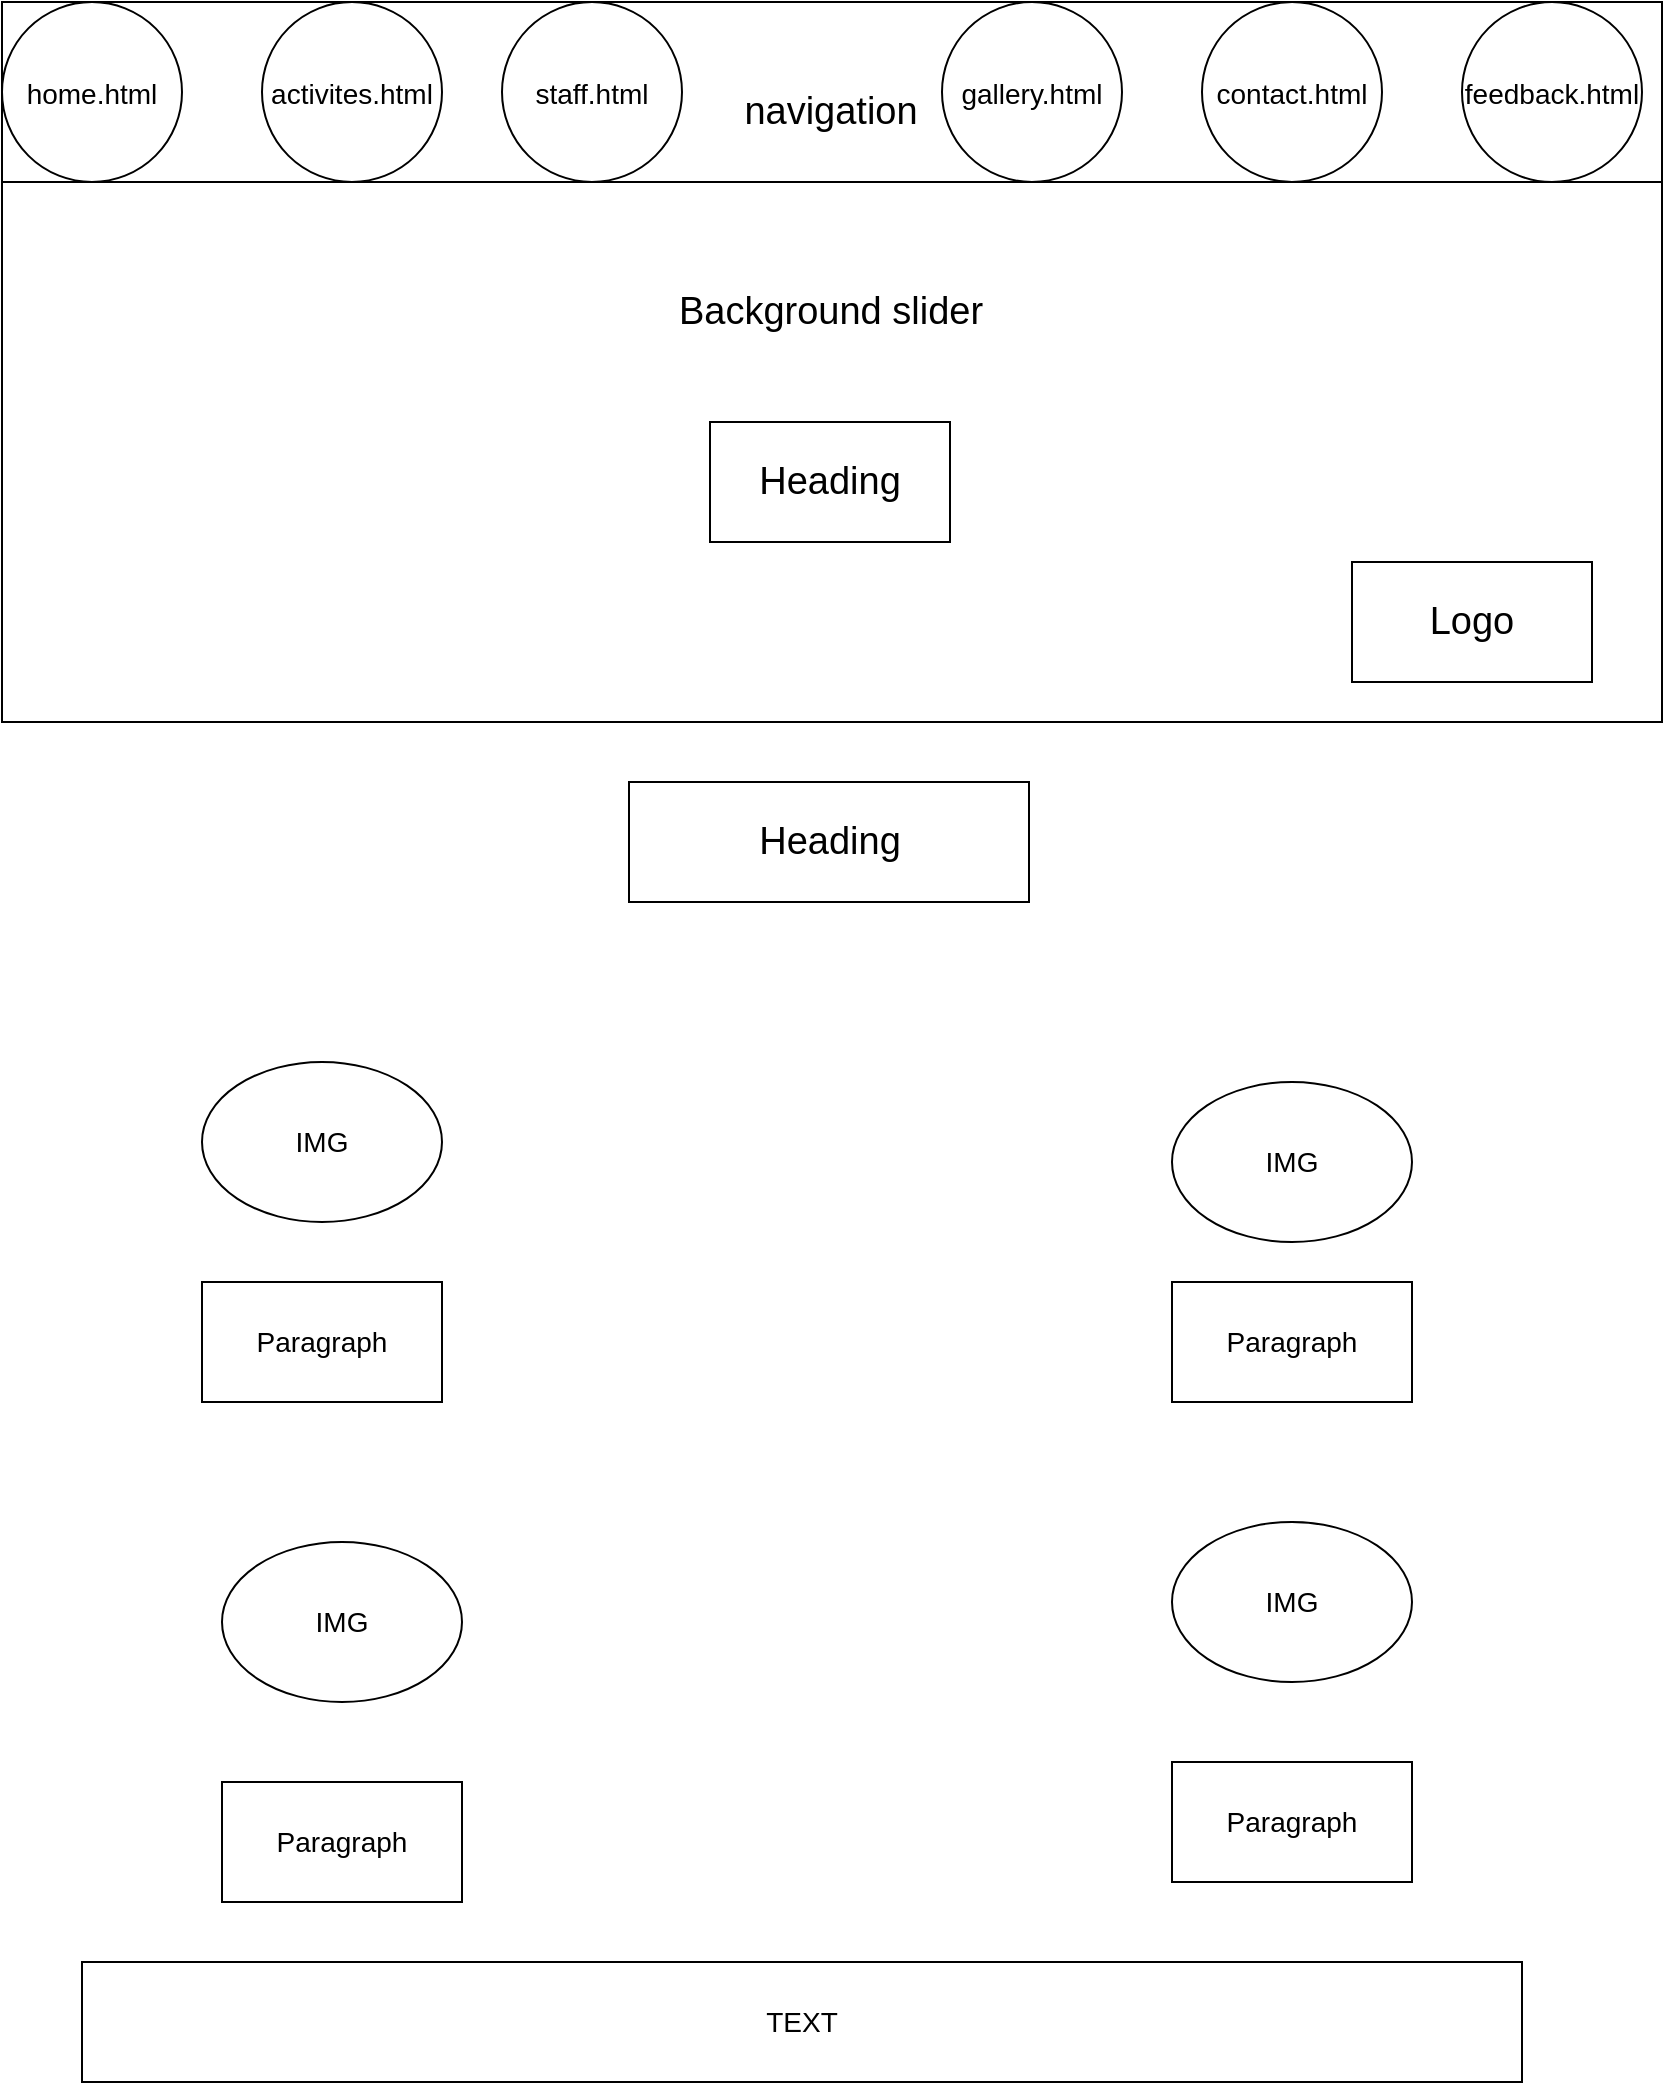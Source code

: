 <mxfile version="17.2.4" type="device"><diagram id="C5RBs43oDa-KdzZeNtuy" name="Page-1"><mxGraphModel dx="2249" dy="4212" grid="1" gridSize="10" guides="1" tooltips="1" connect="1" arrows="1" fold="1" page="1" pageScale="1" pageWidth="827" pageHeight="1169" math="0" shadow="0"><root><mxCell id="WIyWlLk6GJQsqaUBKTNV-0"/><mxCell id="WIyWlLk6GJQsqaUBKTNV-1" parent="WIyWlLk6GJQsqaUBKTNV-0"/><mxCell id="8-tYj_rFMcN3LkzUVkWV-0" value="" style="rounded=0;whiteSpace=wrap;html=1;" vertex="1" parent="WIyWlLk6GJQsqaUBKTNV-1"><mxGeometry x="-530" y="-3060" width="830" height="90" as="geometry"/></mxCell><mxCell id="8-tYj_rFMcN3LkzUVkWV-1" value="" style="rounded=0;whiteSpace=wrap;html=1;fontSize=19;" vertex="1" parent="WIyWlLk6GJQsqaUBKTNV-1"><mxGeometry x="-530" y="-2970" width="830" height="270" as="geometry"/></mxCell><mxCell id="8-tYj_rFMcN3LkzUVkWV-3" value="Heading" style="rounded=0;whiteSpace=wrap;html=1;fontSize=19;" vertex="1" parent="WIyWlLk6GJQsqaUBKTNV-1"><mxGeometry x="-176" y="-2850" width="120" height="60" as="geometry"/></mxCell><mxCell id="8-tYj_rFMcN3LkzUVkWV-6" value="Background slider" style="text;html=1;resizable=0;autosize=1;align=center;verticalAlign=middle;points=[];fillColor=none;strokeColor=none;rounded=0;fontSize=19;" vertex="1" parent="WIyWlLk6GJQsqaUBKTNV-1"><mxGeometry x="-201" y="-2920" width="170" height="30" as="geometry"/></mxCell><mxCell id="8-tYj_rFMcN3LkzUVkWV-10" value="Logo" style="rounded=0;whiteSpace=wrap;html=1;fontSize=19;" vertex="1" parent="WIyWlLk6GJQsqaUBKTNV-1"><mxGeometry x="145" y="-2780" width="120" height="60" as="geometry"/></mxCell><mxCell id="8-tYj_rFMcN3LkzUVkWV-11" value="&lt;font style=&quot;font-size: 14px&quot;&gt;home.html&lt;/font&gt;" style="ellipse;whiteSpace=wrap;html=1;aspect=fixed;fontSize=19;" vertex="1" parent="WIyWlLk6GJQsqaUBKTNV-1"><mxGeometry x="-530" y="-3060" width="90" height="90" as="geometry"/></mxCell><mxCell id="8-tYj_rFMcN3LkzUVkWV-17" value="Heading" style="rounded=0;whiteSpace=wrap;html=1;fontSize=19;" vertex="1" parent="WIyWlLk6GJQsqaUBKTNV-1"><mxGeometry x="-216.5" y="-2670" width="200" height="60" as="geometry"/></mxCell><mxCell id="8-tYj_rFMcN3LkzUVkWV-24" value="navigation" style="text;html=1;resizable=0;autosize=1;align=center;verticalAlign=middle;points=[];fillColor=none;strokeColor=none;rounded=0;fontSize=19;" vertex="1" parent="WIyWlLk6GJQsqaUBKTNV-1"><mxGeometry x="-166.5" y="-3020" width="100" height="30" as="geometry"/></mxCell><mxCell id="8-tYj_rFMcN3LkzUVkWV-32" value="&lt;font style=&quot;font-size: 14px&quot;&gt;activites.html&lt;/font&gt;" style="ellipse;whiteSpace=wrap;html=1;aspect=fixed;fontSize=19;" vertex="1" parent="WIyWlLk6GJQsqaUBKTNV-1"><mxGeometry x="-400" y="-3060" width="90" height="90" as="geometry"/></mxCell><mxCell id="8-tYj_rFMcN3LkzUVkWV-33" value="&lt;font style=&quot;font-size: 14px&quot;&gt;staff.html&lt;/font&gt;" style="ellipse;whiteSpace=wrap;html=1;aspect=fixed;fontSize=19;" vertex="1" parent="WIyWlLk6GJQsqaUBKTNV-1"><mxGeometry x="-280" y="-3060" width="90" height="90" as="geometry"/></mxCell><mxCell id="8-tYj_rFMcN3LkzUVkWV-34" value="&lt;font style=&quot;font-size: 14px&quot;&gt;gallery.html&lt;/font&gt;" style="ellipse;whiteSpace=wrap;html=1;aspect=fixed;fontSize=19;" vertex="1" parent="WIyWlLk6GJQsqaUBKTNV-1"><mxGeometry x="-60" y="-3060" width="90" height="90" as="geometry"/></mxCell><mxCell id="8-tYj_rFMcN3LkzUVkWV-35" value="&lt;font style=&quot;font-size: 14px&quot;&gt;contact.html&lt;/font&gt;" style="ellipse;whiteSpace=wrap;html=1;aspect=fixed;fontSize=19;" vertex="1" parent="WIyWlLk6GJQsqaUBKTNV-1"><mxGeometry x="70" y="-3060" width="90" height="90" as="geometry"/></mxCell><mxCell id="8-tYj_rFMcN3LkzUVkWV-36" value="&lt;font style=&quot;font-size: 14px&quot;&gt;feedback.html&lt;/font&gt;" style="ellipse;whiteSpace=wrap;html=1;aspect=fixed;fontSize=19;" vertex="1" parent="WIyWlLk6GJQsqaUBKTNV-1"><mxGeometry x="200" y="-3060" width="90" height="90" as="geometry"/></mxCell><mxCell id="8-tYj_rFMcN3LkzUVkWV-61" value="IMG" style="ellipse;whiteSpace=wrap;html=1;fontSize=14;" vertex="1" parent="WIyWlLk6GJQsqaUBKTNV-1"><mxGeometry x="-430" y="-2530" width="120" height="80" as="geometry"/></mxCell><mxCell id="8-tYj_rFMcN3LkzUVkWV-62" value="IMG" style="ellipse;whiteSpace=wrap;html=1;fontSize=14;" vertex="1" parent="WIyWlLk6GJQsqaUBKTNV-1"><mxGeometry x="55" y="-2520" width="120" height="80" as="geometry"/></mxCell><mxCell id="8-tYj_rFMcN3LkzUVkWV-63" value="IMG" style="ellipse;whiteSpace=wrap;html=1;fontSize=14;" vertex="1" parent="WIyWlLk6GJQsqaUBKTNV-1"><mxGeometry x="-420" y="-2290" width="120" height="80" as="geometry"/></mxCell><mxCell id="8-tYj_rFMcN3LkzUVkWV-64" value="Paragraph" style="rounded=0;whiteSpace=wrap;html=1;fontSize=14;" vertex="1" parent="WIyWlLk6GJQsqaUBKTNV-1"><mxGeometry x="-430" y="-2420" width="120" height="60" as="geometry"/></mxCell><mxCell id="8-tYj_rFMcN3LkzUVkWV-65" value="Paragraph" style="rounded=0;whiteSpace=wrap;html=1;fontSize=14;" vertex="1" parent="WIyWlLk6GJQsqaUBKTNV-1"><mxGeometry x="55" y="-2420" width="120" height="60" as="geometry"/></mxCell><mxCell id="8-tYj_rFMcN3LkzUVkWV-66" value="Paragraph" style="rounded=0;whiteSpace=wrap;html=1;fontSize=14;" vertex="1" parent="WIyWlLk6GJQsqaUBKTNV-1"><mxGeometry x="-420" y="-2170" width="120" height="60" as="geometry"/></mxCell><mxCell id="8-tYj_rFMcN3LkzUVkWV-67" value="IMG" style="ellipse;whiteSpace=wrap;html=1;fontSize=14;" vertex="1" parent="WIyWlLk6GJQsqaUBKTNV-1"><mxGeometry x="55" y="-2300" width="120" height="80" as="geometry"/></mxCell><mxCell id="8-tYj_rFMcN3LkzUVkWV-68" value="Paragraph" style="rounded=0;whiteSpace=wrap;html=1;fontSize=14;" vertex="1" parent="WIyWlLk6GJQsqaUBKTNV-1"><mxGeometry x="55" y="-2180" width="120" height="60" as="geometry"/></mxCell><mxCell id="8-tYj_rFMcN3LkzUVkWV-69" value="TEXT" style="rounded=0;whiteSpace=wrap;html=1;fontSize=14;" vertex="1" parent="WIyWlLk6GJQsqaUBKTNV-1"><mxGeometry x="-490" y="-2080" width="720" height="60" as="geometry"/></mxCell></root></mxGraphModel></diagram></mxfile>